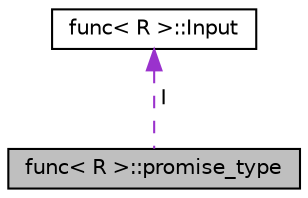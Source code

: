 digraph "func&lt; R &gt;::promise_type"
{
  edge [fontname="Helvetica",fontsize="10",labelfontname="Helvetica",labelfontsize="10"];
  node [fontname="Helvetica",fontsize="10",shape=record];
  Node1 [label="func\< R \>::promise_type",height=0.2,width=0.4,color="black", fillcolor="grey75", style="filled", fontcolor="black"];
  Node2 -> Node1 [dir="back",color="darkorchid3",fontsize="10",style="dashed",label=" I" ];
  Node2 [label="func\< R \>::Input",height=0.2,width=0.4,color="black", fillcolor="white", style="filled",URL="$structfunc_1_1_input.html"];
}
